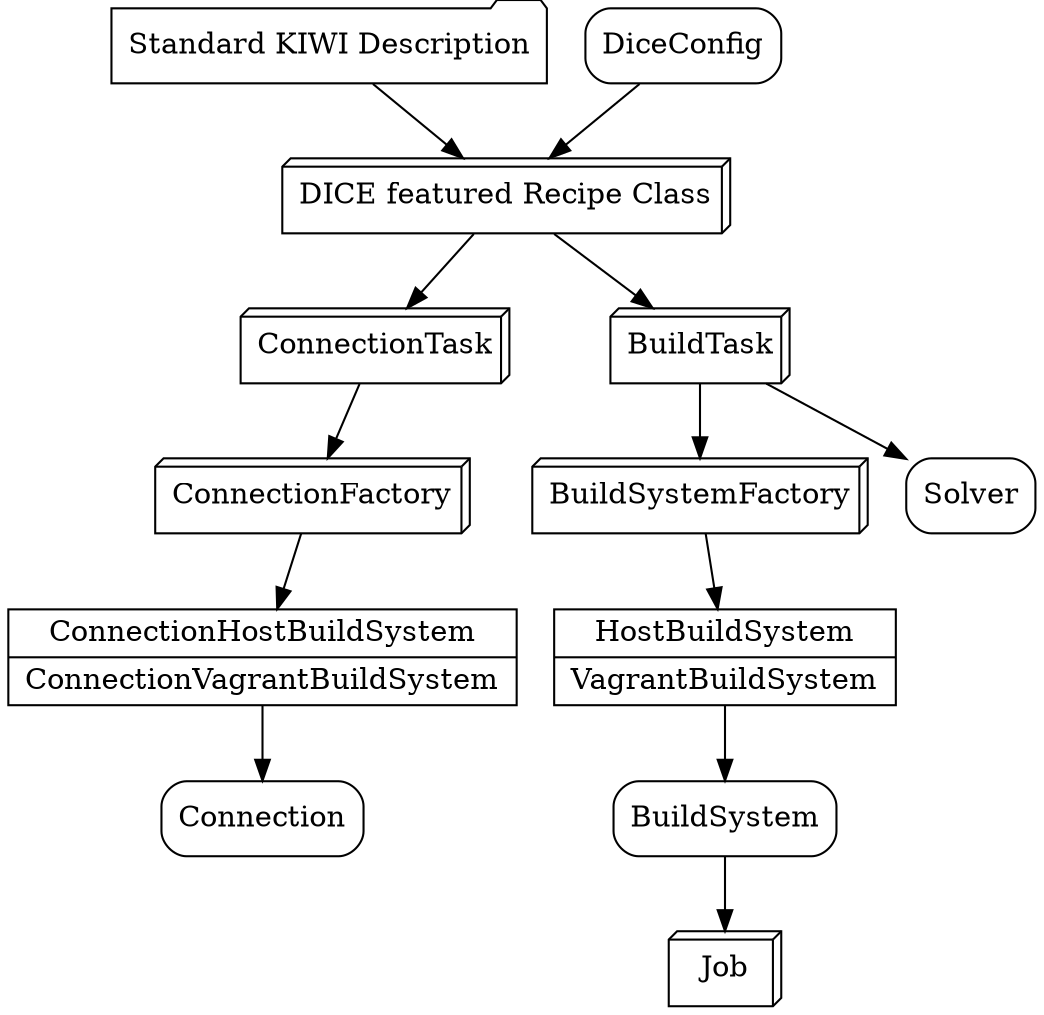 // dot -Gsplines=ortho -Tpng -o .dice.png .dice.dot

digraph Dice {
  {
    node [shape=box3d]
    Job
    BuildSystemFactory
    ConnectionTask
    BuildTask
    ConnectionFactory
    Recipe [label="DICE featured Recipe Class"]
//    Command
//    DiceConfig
  }
  
  {
    node [shape=folder]
    Description [label="Standard KIWI Description"]
  }

  {
    node [shape=box style=rounded]
//    Logger
    Solver
    Recipe
    BuildSystem
    Connection
    DiceConfig
  }

  {
    node [shape=record]
    BSFactory [label="{HostBuildSystem|VagrantBuildSystem}"]
  }

  {
    node [shape=record]
    CBSFactory [label="{ConnectionHostBuildSystem|ConnectionVagrantBuildSystem}"]
  }

  DiceConfig -> Recipe

  Description -> Recipe

  Recipe -> BuildTask

  Recipe -> ConnectionTask

//  Description -> Solver

  BuildSystemFactory -> BSFactory

  BuildTask -> BuildSystemFactory

  BuildTask -> Solver

  BSFactory -> BuildSystem

  BuildSystem -> Job

  ConnectionFactory -> CBSFactory

  ConnectionTask -> ConnectionFactory

  CBSFactory -> Connection


//  DiceConfig -> Recipe

}
